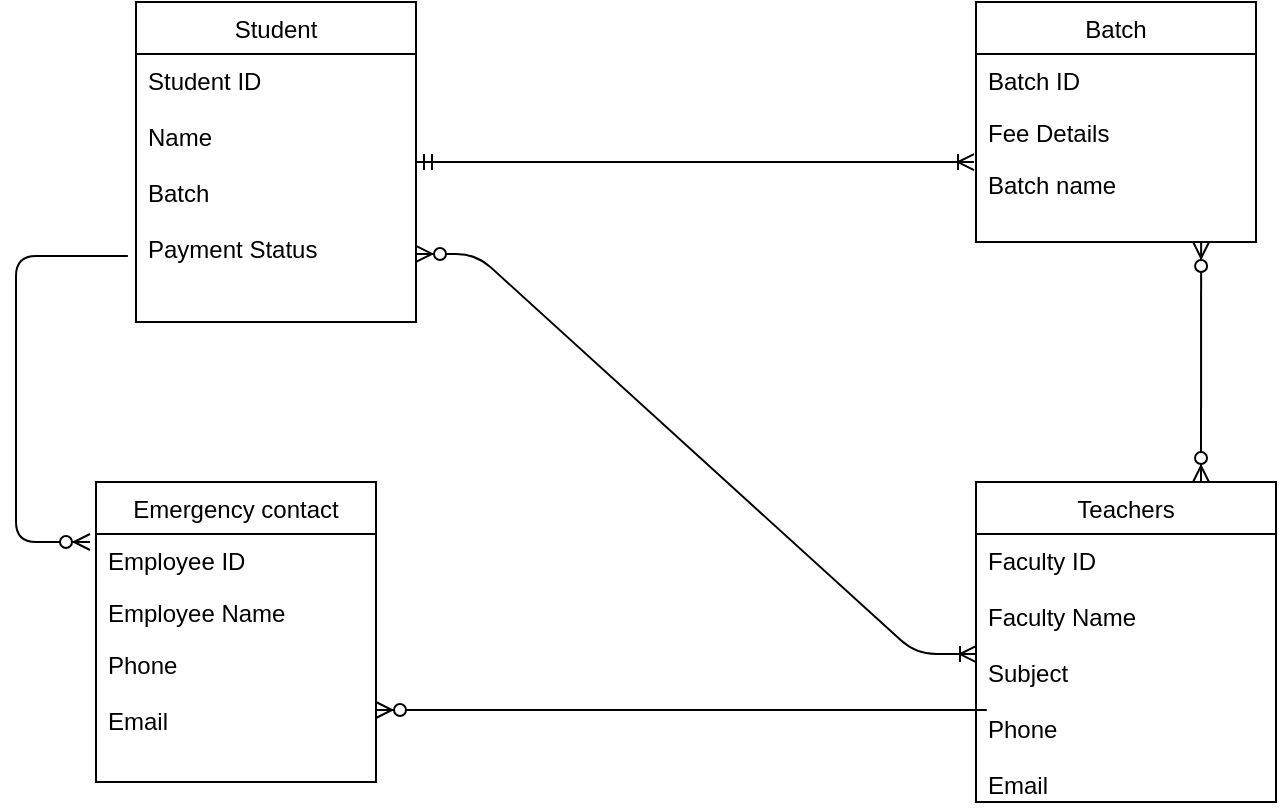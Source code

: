 <mxfile version="14.2.6" type="github">
  <diagram id="R2lEEEUBdFMjLlhIrx00" name="Page-1">
    <mxGraphModel dx="868" dy="482" grid="1" gridSize="10" guides="1" tooltips="1" connect="1" arrows="1" fold="1" page="1" pageScale="1" pageWidth="850" pageHeight="1100" math="0" shadow="0" extFonts="Permanent Marker^https://fonts.googleapis.com/css?family=Permanent+Marker">
      <root>
        <mxCell id="0" />
        <mxCell id="1" parent="0" />
        <mxCell id="i4ZHCsUH9VpWNO2Sph5X-2" value="Student" style="swimlane;fontStyle=0;childLayout=stackLayout;horizontal=1;startSize=26;fillColor=none;horizontalStack=0;resizeParent=1;resizeParentMax=0;resizeLast=0;collapsible=1;marginBottom=0;" parent="1" vertex="1">
          <mxGeometry x="100" y="40" width="140" height="160" as="geometry" />
        </mxCell>
        <mxCell id="i4ZHCsUH9VpWNO2Sph5X-4" value="Student ID&#xa;&#xa;Name&#xa;&#xa;Batch&#xa;&#xa;Payment Status" style="text;strokeColor=none;fillColor=none;align=left;verticalAlign=top;spacingLeft=4;spacingRight=4;overflow=hidden;rotatable=0;points=[[0,0.5],[1,0.5]];portConstraint=eastwest;" parent="i4ZHCsUH9VpWNO2Sph5X-2" vertex="1">
          <mxGeometry y="26" width="140" height="134" as="geometry" />
        </mxCell>
        <mxCell id="i4ZHCsUH9VpWNO2Sph5X-6" value="Batch" style="swimlane;fontStyle=0;childLayout=stackLayout;horizontal=1;startSize=26;fillColor=none;horizontalStack=0;resizeParent=1;resizeParentMax=0;resizeLast=0;collapsible=1;marginBottom=0;" parent="1" vertex="1">
          <mxGeometry x="520" y="40" width="140" height="120" as="geometry" />
        </mxCell>
        <mxCell id="i4ZHCsUH9VpWNO2Sph5X-7" value="Batch ID" style="text;strokeColor=none;fillColor=none;align=left;verticalAlign=top;spacingLeft=4;spacingRight=4;overflow=hidden;rotatable=0;points=[[0,0.5],[1,0.5]];portConstraint=eastwest;" parent="i4ZHCsUH9VpWNO2Sph5X-6" vertex="1">
          <mxGeometry y="26" width="140" height="26" as="geometry" />
        </mxCell>
        <mxCell id="i4ZHCsUH9VpWNO2Sph5X-8" value="Fee Details" style="text;strokeColor=none;fillColor=none;align=left;verticalAlign=top;spacingLeft=4;spacingRight=4;overflow=hidden;rotatable=0;points=[[0,0.5],[1,0.5]];portConstraint=eastwest;" parent="i4ZHCsUH9VpWNO2Sph5X-6" vertex="1">
          <mxGeometry y="52" width="140" height="26" as="geometry" />
        </mxCell>
        <mxCell id="i4ZHCsUH9VpWNO2Sph5X-9" value="Batch name" style="text;strokeColor=none;fillColor=none;align=left;verticalAlign=top;spacingLeft=4;spacingRight=4;overflow=hidden;rotatable=0;points=[[0,0.5],[1,0.5]];portConstraint=eastwest;" parent="i4ZHCsUH9VpWNO2Sph5X-6" vertex="1">
          <mxGeometry y="78" width="140" height="42" as="geometry" />
        </mxCell>
        <mxCell id="i4ZHCsUH9VpWNO2Sph5X-10" value="Emergency contact" style="swimlane;fontStyle=0;childLayout=stackLayout;horizontal=1;startSize=26;fillColor=none;horizontalStack=0;resizeParent=1;resizeParentMax=0;resizeLast=0;collapsible=1;marginBottom=0;" parent="1" vertex="1">
          <mxGeometry x="80" y="280" width="140" height="150" as="geometry" />
        </mxCell>
        <mxCell id="i4ZHCsUH9VpWNO2Sph5X-11" value="Employee ID" style="text;strokeColor=none;fillColor=none;align=left;verticalAlign=top;spacingLeft=4;spacingRight=4;overflow=hidden;rotatable=0;points=[[0,0.5],[1,0.5]];portConstraint=eastwest;" parent="i4ZHCsUH9VpWNO2Sph5X-10" vertex="1">
          <mxGeometry y="26" width="140" height="26" as="geometry" />
        </mxCell>
        <mxCell id="i4ZHCsUH9VpWNO2Sph5X-12" value="Employee Name" style="text;strokeColor=none;fillColor=none;align=left;verticalAlign=top;spacingLeft=4;spacingRight=4;overflow=hidden;rotatable=0;points=[[0,0.5],[1,0.5]];portConstraint=eastwest;" parent="i4ZHCsUH9VpWNO2Sph5X-10" vertex="1">
          <mxGeometry y="52" width="140" height="26" as="geometry" />
        </mxCell>
        <mxCell id="i4ZHCsUH9VpWNO2Sph5X-13" value="Phone&#xa;&#xa;Email" style="text;strokeColor=none;fillColor=none;align=left;verticalAlign=top;spacingLeft=4;spacingRight=4;overflow=hidden;rotatable=0;points=[[0,0.5],[1,0.5]];portConstraint=eastwest;" parent="i4ZHCsUH9VpWNO2Sph5X-10" vertex="1">
          <mxGeometry y="78" width="140" height="72" as="geometry" />
        </mxCell>
        <mxCell id="i4ZHCsUH9VpWNO2Sph5X-14" value="Teachers" style="swimlane;fontStyle=0;childLayout=stackLayout;horizontal=1;startSize=26;fillColor=none;horizontalStack=0;resizeParent=1;resizeParentMax=0;resizeLast=0;collapsible=1;marginBottom=0;" parent="1" vertex="1">
          <mxGeometry x="520" y="280" width="150" height="160" as="geometry" />
        </mxCell>
        <mxCell id="i4ZHCsUH9VpWNO2Sph5X-33" value="Faculty ID&#xa;&#xa;Faculty Name&#xa;&#xa;Subject&#xa;&#xa;Phone&#xa;&#xa;Email" style="text;strokeColor=none;fillColor=none;align=left;verticalAlign=top;spacingLeft=4;spacingRight=4;overflow=hidden;rotatable=0;points=[[0,0.5],[1,0.5]];portConstraint=eastwest;" parent="i4ZHCsUH9VpWNO2Sph5X-14" vertex="1">
          <mxGeometry y="26" width="150" height="134" as="geometry" />
        </mxCell>
        <mxCell id="i4ZHCsUH9VpWNO2Sph5X-23" value="" style="edgeStyle=entityRelationEdgeStyle;fontSize=12;html=1;endArrow=ERoneToMany;startArrow=ERmandOne;exitX=1;exitY=0.403;exitDx=0;exitDy=0;exitPerimeter=0;entryX=-0.007;entryY=0.048;entryDx=0;entryDy=0;entryPerimeter=0;" parent="1" source="i4ZHCsUH9VpWNO2Sph5X-4" target="i4ZHCsUH9VpWNO2Sph5X-9" edge="1">
          <mxGeometry width="100" height="100" relative="1" as="geometry">
            <mxPoint x="260" y="130" as="sourcePoint" />
            <mxPoint x="500" y="70" as="targetPoint" />
          </mxGeometry>
        </mxCell>
        <mxCell id="i4ZHCsUH9VpWNO2Sph5X-26" value="" style="edgeStyle=entityRelationEdgeStyle;fontSize=12;html=1;endArrow=ERoneToMany;startArrow=ERzeroToMany;exitX=1;exitY=0.746;exitDx=0;exitDy=0;exitPerimeter=0;entryX=0;entryY=0.448;entryDx=0;entryDy=0;entryPerimeter=0;" parent="1" source="i4ZHCsUH9VpWNO2Sph5X-4" target="i4ZHCsUH9VpWNO2Sph5X-33" edge="1">
          <mxGeometry width="100" height="100" relative="1" as="geometry">
            <mxPoint x="370" y="300" as="sourcePoint" />
            <mxPoint x="510" y="370" as="targetPoint" />
          </mxGeometry>
        </mxCell>
        <mxCell id="i4ZHCsUH9VpWNO2Sph5X-28" value="" style="fontSize=12;html=1;endArrow=ERzeroToMany;endFill=1;exitX=-0.029;exitY=0.754;exitDx=0;exitDy=0;exitPerimeter=0;" parent="1" source="i4ZHCsUH9VpWNO2Sph5X-4" edge="1">
          <mxGeometry width="100" height="100" relative="1" as="geometry">
            <mxPoint x="250" y="190" as="sourcePoint" />
            <mxPoint x="77" y="310" as="targetPoint" />
            <Array as="points">
              <mxPoint x="40" y="167" />
              <mxPoint x="40" y="310" />
            </Array>
          </mxGeometry>
        </mxCell>
        <mxCell id="i4ZHCsUH9VpWNO2Sph5X-29" value="" style="edgeStyle=entityRelationEdgeStyle;fontSize=12;html=1;endArrow=ERzeroToMany;endFill=1;" parent="1" target="i4ZHCsUH9VpWNO2Sph5X-13" edge="1">
          <mxGeometry width="100" height="100" relative="1" as="geometry">
            <mxPoint x="500" y="394" as="sourcePoint" />
            <mxPoint x="260" y="340" as="targetPoint" />
          </mxGeometry>
        </mxCell>
        <mxCell id="i4ZHCsUH9VpWNO2Sph5X-31" value="" style="fontSize=12;html=1;endArrow=ERzeroToMany;endFill=1;startArrow=ERzeroToMany;entryX=0.804;entryY=1;entryDx=0;entryDy=0;entryPerimeter=0;exitX=0.75;exitY=0;exitDx=0;exitDy=0;" parent="1" source="i4ZHCsUH9VpWNO2Sph5X-14" target="i4ZHCsUH9VpWNO2Sph5X-9" edge="1">
          <mxGeometry width="100" height="100" relative="1" as="geometry">
            <mxPoint x="670" y="350" as="sourcePoint" />
            <mxPoint x="770" y="250" as="targetPoint" />
          </mxGeometry>
        </mxCell>
      </root>
    </mxGraphModel>
  </diagram>
</mxfile>
